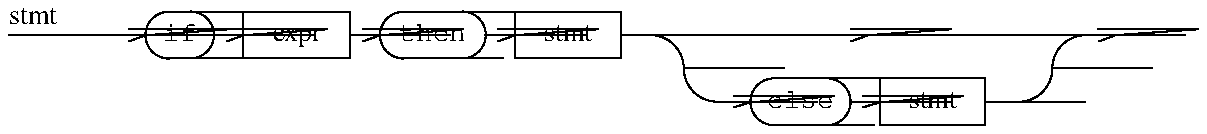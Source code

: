 .\"
.\"	cook - file construction tool
.\"	Copyright (C) 1997 Peter Miller;
.\"	All rights reserved.
.\"
.\"	This program is free software; you can redistribute it and/or modify
.\"	it under the terms of the GNU General Public License as published by
.\"	the Free Software Foundation; either version 2 of the License, or
.\"	(at your option) any later version.
.\"
.\"	This program is distributed in the hope that it will be useful,
.\"	but WITHOUT ANY WARRANTY; without even the implied warranty of
.\"	MERCHANTABILITY or FITNESS FOR A PARTICULAR PURPOSE.  See the
.\"	GNU General Public License for more details.
.\"
.\"	You should have received a copy of the GNU General Public License
.\"	along with this program; if not, write to the Free Software
.\"	Foundation, Inc., 59 Temple Place, Suite 330, Boston, MA 02111, USA.
.\"
.\" MANIFEST: lib/en/user-guide/lang.if.pic
.\"
.PS
line from (0,10.3162) \
	then to (0.534333,10.3162)
"stmt" ljust at (0,10.4002)
line from (0.534333,10.3162) \
	then to (0.6825,10.3162)
arc at (0.799167,10.3162) \
	rad 0.116667 \
	from (0.799167,10.4328) \
	to (0.799167,10.1995)
line from (0.799167,10.1995) \
	then to (0.908333,10.1995)
arc at (0.908333,10.3162) \
	rad 0.116667 \
	from (0.908333,10.1995) \
	to (0.908333,10.4328)
line from (0.908333,10.4328) \
	then to (0.799167,10.4328)
"\f[CW]if\fP" at (0.85375,10.3162)
line from (0.599167,10.3439) \
	then to (0.6825,10.3162) \
	then to (0.599167,10.2884)
line from (1.025,10.3162) \
	then to (1.17317,10.3162)
line from (1.17317,10.1995) \
	then to (1.7075,10.1995) \
	then to (1.7075,10.4328) \
	then to (1.17317,10.4328) \
	then to (1.17317,10.1995)
"expr" at (1.44033,10.3162)
line from (1.08983,10.3439) \
	then to (1.17317,10.3162) \
	then to (1.08983,10.2884)
line from (1.7075,10.3162) \
	then to (1.85567,10.3162)
arc at (1.97233,10.3162) \
	rad 0.116667 \
	from (1.97233,10.4328) \
	to (1.97233,10.1995)
line from (1.97233,10.1995) \
	then to (2.26667,10.1995)
arc at (2.26667,10.3162) \
	rad 0.116667 \
	from (2.26667,10.1995) \
	to (2.26667,10.4328)
line from (2.26667,10.4328) \
	then to (1.97233,10.4328)
"\f[CW]then\fP" at (2.1195,10.3162)
line from (1.77233,10.3439) \
	then to (1.85567,10.3162) \
	then to (1.77233,10.2884)
line from (2.38333,10.3162) \
	then to (2.5315,10.3162)
line from (2.5315,10.1995) \
	then to (3.05933,10.1995) \
	then to (3.05933,10.4328) \
	then to (2.5315,10.4328) \
	then to (2.5315,10.1995)
"stmt" at (2.79542,10.3162)
line from (2.44817,10.3439) \
	then to (2.5315,10.3162) \
	then to (2.44817,10.2884)
line from (3.05933,10.3162) \
	then to (3.2075,10.3162)
line from (3.2075,10.3162) \
	then to (4.29542,10.3162)
line from (4.21208,10.3439) \
	then to (4.29542,10.3162) \
	then to (4.21208,10.2884)
line from (4.29542,10.3162) \
	then to (5.38333,10.3162)
arc cw at (3.2075,10.1495) \
	rad 0.166667 \
	from (3.2075,10.3162) \
	to (3.37417,10.1495)
arc at (5.38333,10.1495) \
	rad 0.166667 \
	from (5.38333,10.3162) \
	to (5.21667,10.1495)
line from (3.37417,10.1495) \
	then to (3.37417,10.1495)
arc at (3.54083,10.1495) \
	rad 0.166667 \
	from (3.37417,10.1495) \
	to (3.54083,9.98284)
line from (5.21667,10.1495) \
	then to (5.21667,10.1495)
arc cw at (5.05,10.1495) \
	rad 0.166667 \
	from (5.21667,10.1495) \
	to (5.05,9.98284)
line from (3.54083,9.98284) \
	then to (3.7075,9.98284)
arc at (3.82417,9.98284) \
	rad 0.116667 \
	from (3.82417,10.0995) \
	to (3.82417,9.86617)
line from (3.82417,9.86617) \
	then to (4.09067,9.86617)
arc at (4.09067,9.98284) \
	rad 0.116667 \
	from (4.09067,9.86617) \
	to (4.09067,10.0995)
line from (4.09067,10.0995) \
	then to (3.82417,10.0995)
"\f[CW]else\fP" at (3.95742,9.98284)
line from (3.62417,10.0106) \
	then to (3.7075,9.98284) \
	then to (3.62417,9.95506)
line from (4.20733,9.98284) \
	then to (4.3555,9.98284)
line from (4.3555,9.86617) \
	then to (4.88333,9.86617) \
	then to (4.88333,10.0995) \
	then to (4.3555,10.0995) \
	then to (4.3555,9.86617)
"stmt" at (4.61942,9.98284)
line from (4.27217,10.0106) \
	then to (4.3555,9.98284) \
	then to (4.27217,9.95506)
line from (4.88333,9.98284) \
	then to (5.05,9.98284)
line from (5.38333,10.3162) \
	then to (5.5315,10.3162)
line from (5.44817,10.3439) \
	then to (5.5315,10.3162) \
	then to (5.44817,10.2884)
.PE
